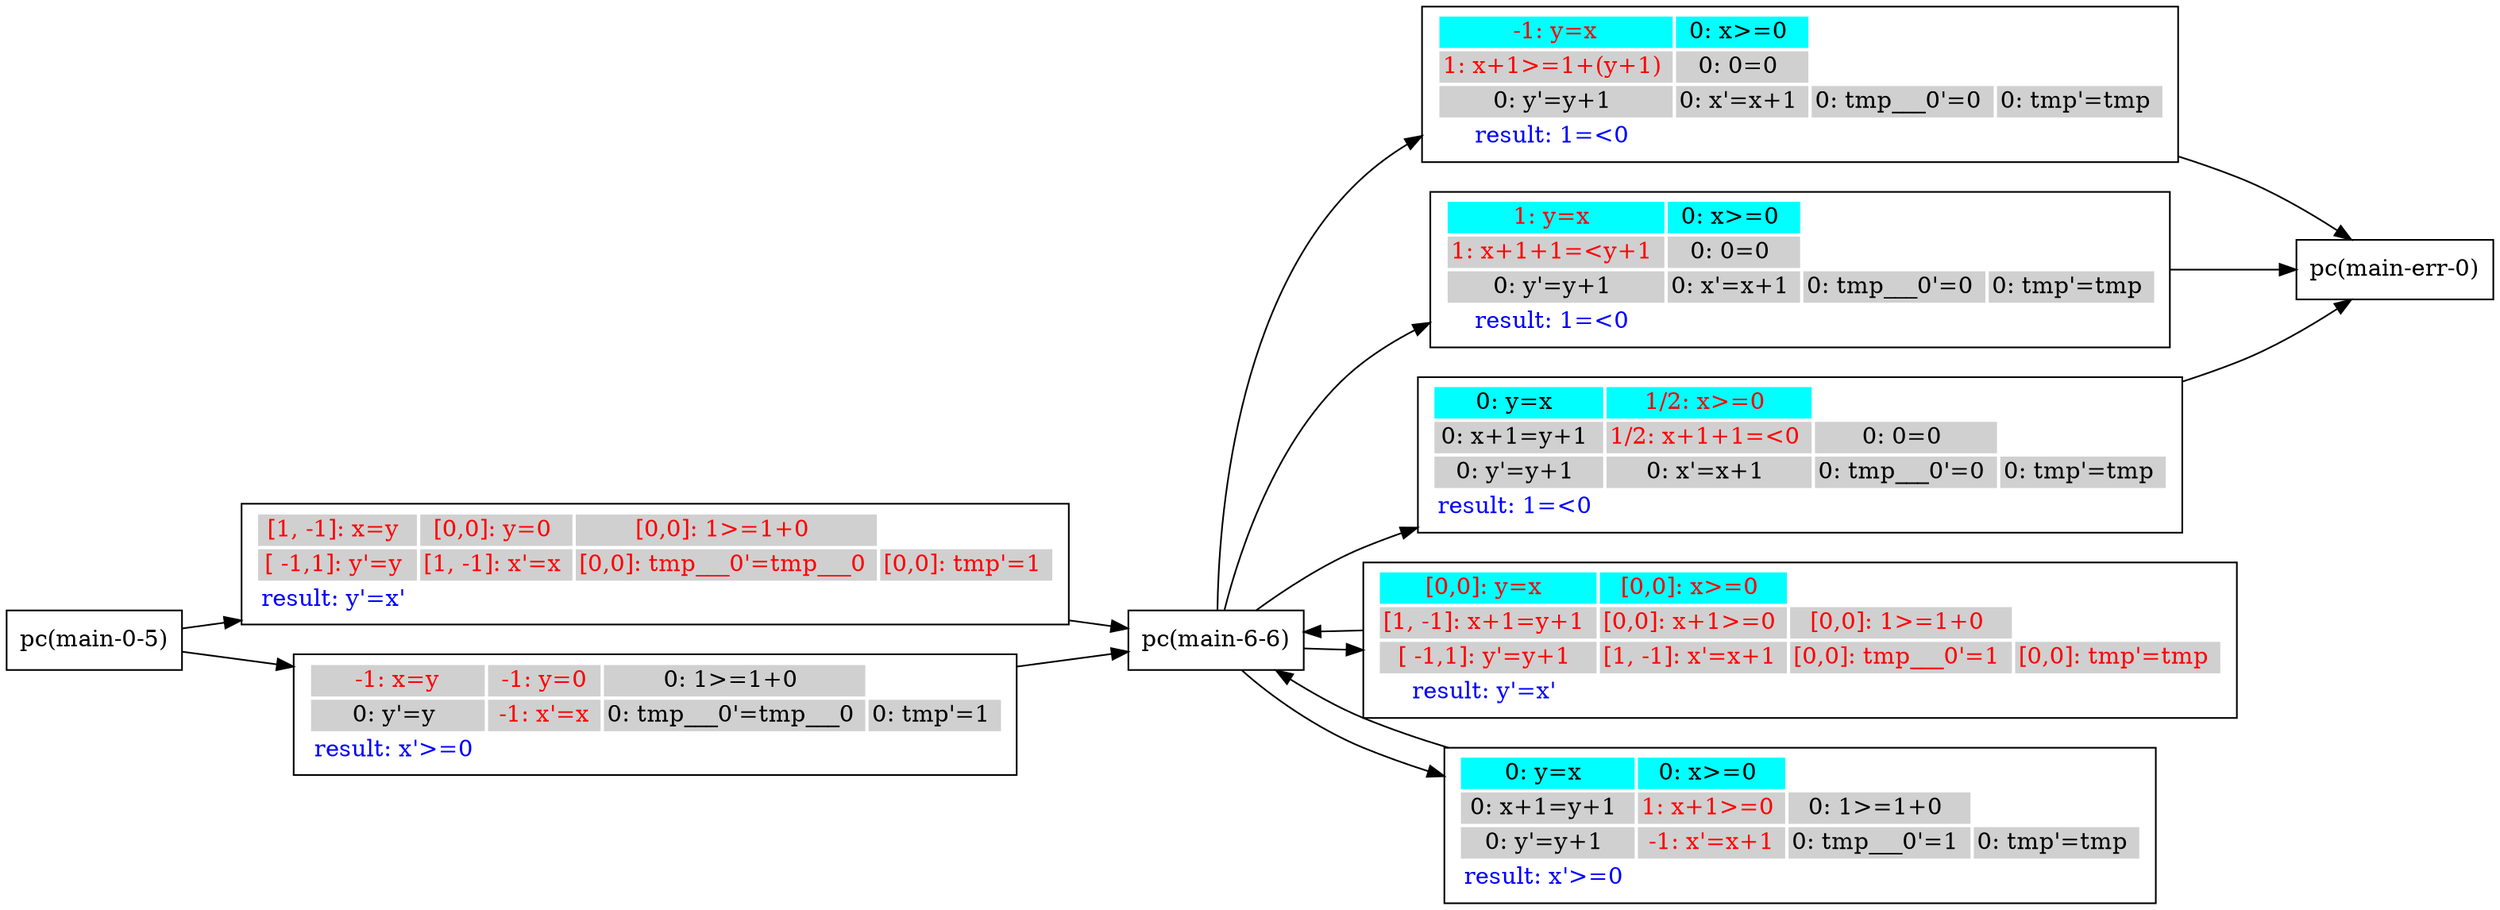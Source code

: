 digraph G {
 rankdir=LR 
 node [shape=box]
N1 [label="pc(main-0-5)"];
N3 [label="pc(main-6-6)"];
N5 [label="pc(main-err-0)"];
N3 -> A1A0 ;
A1A0 -> N5 ;
A1A0 [ label=<<TABLE border="0"><TR><TD bgcolor = "#00FFFF"><FONT COLOR="red"> -1: y=x </FONT></TD><TD bgcolor = "#00FFFF"><FONT COLOR="black">0: x&#062;=0 </FONT></TD></TR><TR><TD bgcolor = "#D0D0D0"><FONT COLOR="red">1: x+1&#062;=1+(y+1) </FONT></TD><TD bgcolor = "#D0D0D0"><FONT COLOR="black">0: 0=0 </FONT></TD></TR><TR><TD bgcolor = "#D0D0D0"><FONT COLOR="black">0: y'=y+1 </FONT></TD><TD bgcolor = "#D0D0D0"><FONT COLOR="black">0: x'=x+1 </FONT></TD><TD bgcolor = "#D0D0D0"><FONT COLOR="black">0: tmp___0'=0 </FONT></TD><TD bgcolor = "#D0D0D0"><FONT COLOR="black">0: tmp'=tmp </FONT></TD></TR><TR><TD bgcolor = "white"><FONT COLOR="blue">result: 1=&#060;0 </FONT></TD></TR></TABLE>>];
N3 -> A2A0 ;
A2A0 -> N5 ;
A2A0 [ label=<<TABLE border="0"><TR><TD bgcolor = "#00FFFF"><FONT COLOR="red">1: y=x </FONT></TD><TD bgcolor = "#00FFFF"><FONT COLOR="black">0: x&#062;=0 </FONT></TD></TR><TR><TD bgcolor = "#D0D0D0"><FONT COLOR="red">1: x+1+1=&#060;y+1 </FONT></TD><TD bgcolor = "#D0D0D0"><FONT COLOR="black">0: 0=0 </FONT></TD></TR><TR><TD bgcolor = "#D0D0D0"><FONT COLOR="black">0: y'=y+1 </FONT></TD><TD bgcolor = "#D0D0D0"><FONT COLOR="black">0: x'=x+1 </FONT></TD><TD bgcolor = "#D0D0D0"><FONT COLOR="black">0: tmp___0'=0 </FONT></TD><TD bgcolor = "#D0D0D0"><FONT COLOR="black">0: tmp'=tmp </FONT></TD></TR><TR><TD bgcolor = "white"><FONT COLOR="blue">result: 1=&#060;0 </FONT></TD></TR></TABLE>>];
N3 -> A3A0 ;
A3A0 -> N5 ;
A3A0 [ label=<<TABLE border="0"><TR><TD bgcolor = "#00FFFF"><FONT COLOR="black">0: y=x </FONT></TD><TD bgcolor = "#00FFFF"><FONT COLOR="red">1/2: x&#062;=0 </FONT></TD></TR><TR><TD bgcolor = "#D0D0D0"><FONT COLOR="black">0: x+1=y+1 </FONT></TD><TD bgcolor = "#D0D0D0"><FONT COLOR="red">1/2: x+1+1=&#060;0 </FONT></TD><TD bgcolor = "#D0D0D0"><FONT COLOR="black">0: 0=0 </FONT></TD></TR><TR><TD bgcolor = "#D0D0D0"><FONT COLOR="black">0: y'=y+1 </FONT></TD><TD bgcolor = "#D0D0D0"><FONT COLOR="black">0: x'=x+1 </FONT></TD><TD bgcolor = "#D0D0D0"><FONT COLOR="black">0: tmp___0'=0 </FONT></TD><TD bgcolor = "#D0D0D0"><FONT COLOR="black">0: tmp'=tmp </FONT></TD></TR><TR><TD bgcolor = "white"><FONT COLOR="blue">result: 1=&#060;0 </FONT></TD></TR></TABLE>>];
N3 -> A4A0 ;
A4A0 -> N3 ;
A4A0 [ label=<<TABLE border="0"><TR><TD bgcolor = "#00FFFF"><FONT COLOR="red">[0,0]: y=x </FONT></TD><TD bgcolor = "#00FFFF"><FONT COLOR="red">[0,0]: x&#062;=0 </FONT></TD></TR><TR><TD bgcolor = "#D0D0D0"><FONT COLOR="red">[1, -1]: x+1=y+1 </FONT></TD><TD bgcolor = "#D0D0D0"><FONT COLOR="red">[0,0]: x+1&#062;=0 </FONT></TD><TD bgcolor = "#D0D0D0"><FONT COLOR="red">[0,0]: 1&#062;=1+0 </FONT></TD></TR><TR><TD bgcolor = "#D0D0D0"><FONT COLOR="red">[ -1,1]: y'=y+1 </FONT></TD><TD bgcolor = "#D0D0D0"><FONT COLOR="red">[1, -1]: x'=x+1 </FONT></TD><TD bgcolor = "#D0D0D0"><FONT COLOR="red">[0,0]: tmp___0'=1 </FONT></TD><TD bgcolor = "#D0D0D0"><FONT COLOR="red">[0,0]: tmp'=tmp </FONT></TD></TR><TR><TD bgcolor = "white"><FONT COLOR="blue">result: y'=x' </FONT></TD></TR></TABLE>>];
N3 -> A4A1 ;
A4A1 -> N3 ;
A4A1 [ label=<<TABLE border="0"><TR><TD bgcolor = "#00FFFF"><FONT COLOR="black">0: y=x </FONT></TD><TD bgcolor = "#00FFFF"><FONT COLOR="black">0: x&#062;=0 </FONT></TD></TR><TR><TD bgcolor = "#D0D0D0"><FONT COLOR="black">0: x+1=y+1 </FONT></TD><TD bgcolor = "#D0D0D0"><FONT COLOR="red">1: x+1&#062;=0 </FONT></TD><TD bgcolor = "#D0D0D0"><FONT COLOR="black">0: 1&#062;=1+0 </FONT></TD></TR><TR><TD bgcolor = "#D0D0D0"><FONT COLOR="black">0: y'=y+1 </FONT></TD><TD bgcolor = "#D0D0D0"><FONT COLOR="red"> -1: x'=x+1 </FONT></TD><TD bgcolor = "#D0D0D0"><FONT COLOR="black">0: tmp___0'=1 </FONT></TD><TD bgcolor = "#D0D0D0"><FONT COLOR="black">0: tmp'=tmp </FONT></TD></TR><TR><TD bgcolor = "white"><FONT COLOR="blue">result: x'&#062;=0 </FONT></TD></TR></TABLE>>];
N1 -> A5A0 ;
A5A0 -> N3 ;
A5A0 [ label=<<TABLE border="0"><TR><TD bgcolor = "#D0D0D0"><FONT COLOR="red">[1, -1]: x=y </FONT></TD><TD bgcolor = "#D0D0D0"><FONT COLOR="red">[0,0]: y=0 </FONT></TD><TD bgcolor = "#D0D0D0"><FONT COLOR="red">[0,0]: 1&#062;=1+0 </FONT></TD></TR><TR><TD bgcolor = "#D0D0D0"><FONT COLOR="red">[ -1,1]: y'=y </FONT></TD><TD bgcolor = "#D0D0D0"><FONT COLOR="red">[1, -1]: x'=x </FONT></TD><TD bgcolor = "#D0D0D0"><FONT COLOR="red">[0,0]: tmp___0'=tmp___0 </FONT></TD><TD bgcolor = "#D0D0D0"><FONT COLOR="red">[0,0]: tmp'=1 </FONT></TD></TR><TR><TD bgcolor = "white"><FONT COLOR="blue">result: y'=x' </FONT></TD></TR></TABLE>>];
N1 -> A5A1 ;
A5A1 -> N3 ;
A5A1 [ label=<<TABLE border="0"><TR><TD bgcolor = "#D0D0D0"><FONT COLOR="red"> -1: x=y </FONT></TD><TD bgcolor = "#D0D0D0"><FONT COLOR="red"> -1: y=0 </FONT></TD><TD bgcolor = "#D0D0D0"><FONT COLOR="black">0: 1&#062;=1+0 </FONT></TD></TR><TR><TD bgcolor = "#D0D0D0"><FONT COLOR="black">0: y'=y </FONT></TD><TD bgcolor = "#D0D0D0"><FONT COLOR="red"> -1: x'=x </FONT></TD><TD bgcolor = "#D0D0D0"><FONT COLOR="black">0: tmp___0'=tmp___0 </FONT></TD><TD bgcolor = "#D0D0D0"><FONT COLOR="black">0: tmp'=1 </FONT></TD></TR><TR><TD bgcolor = "white"><FONT COLOR="blue">result: x'&#062;=0 </FONT></TD></TR></TABLE>>];
}
